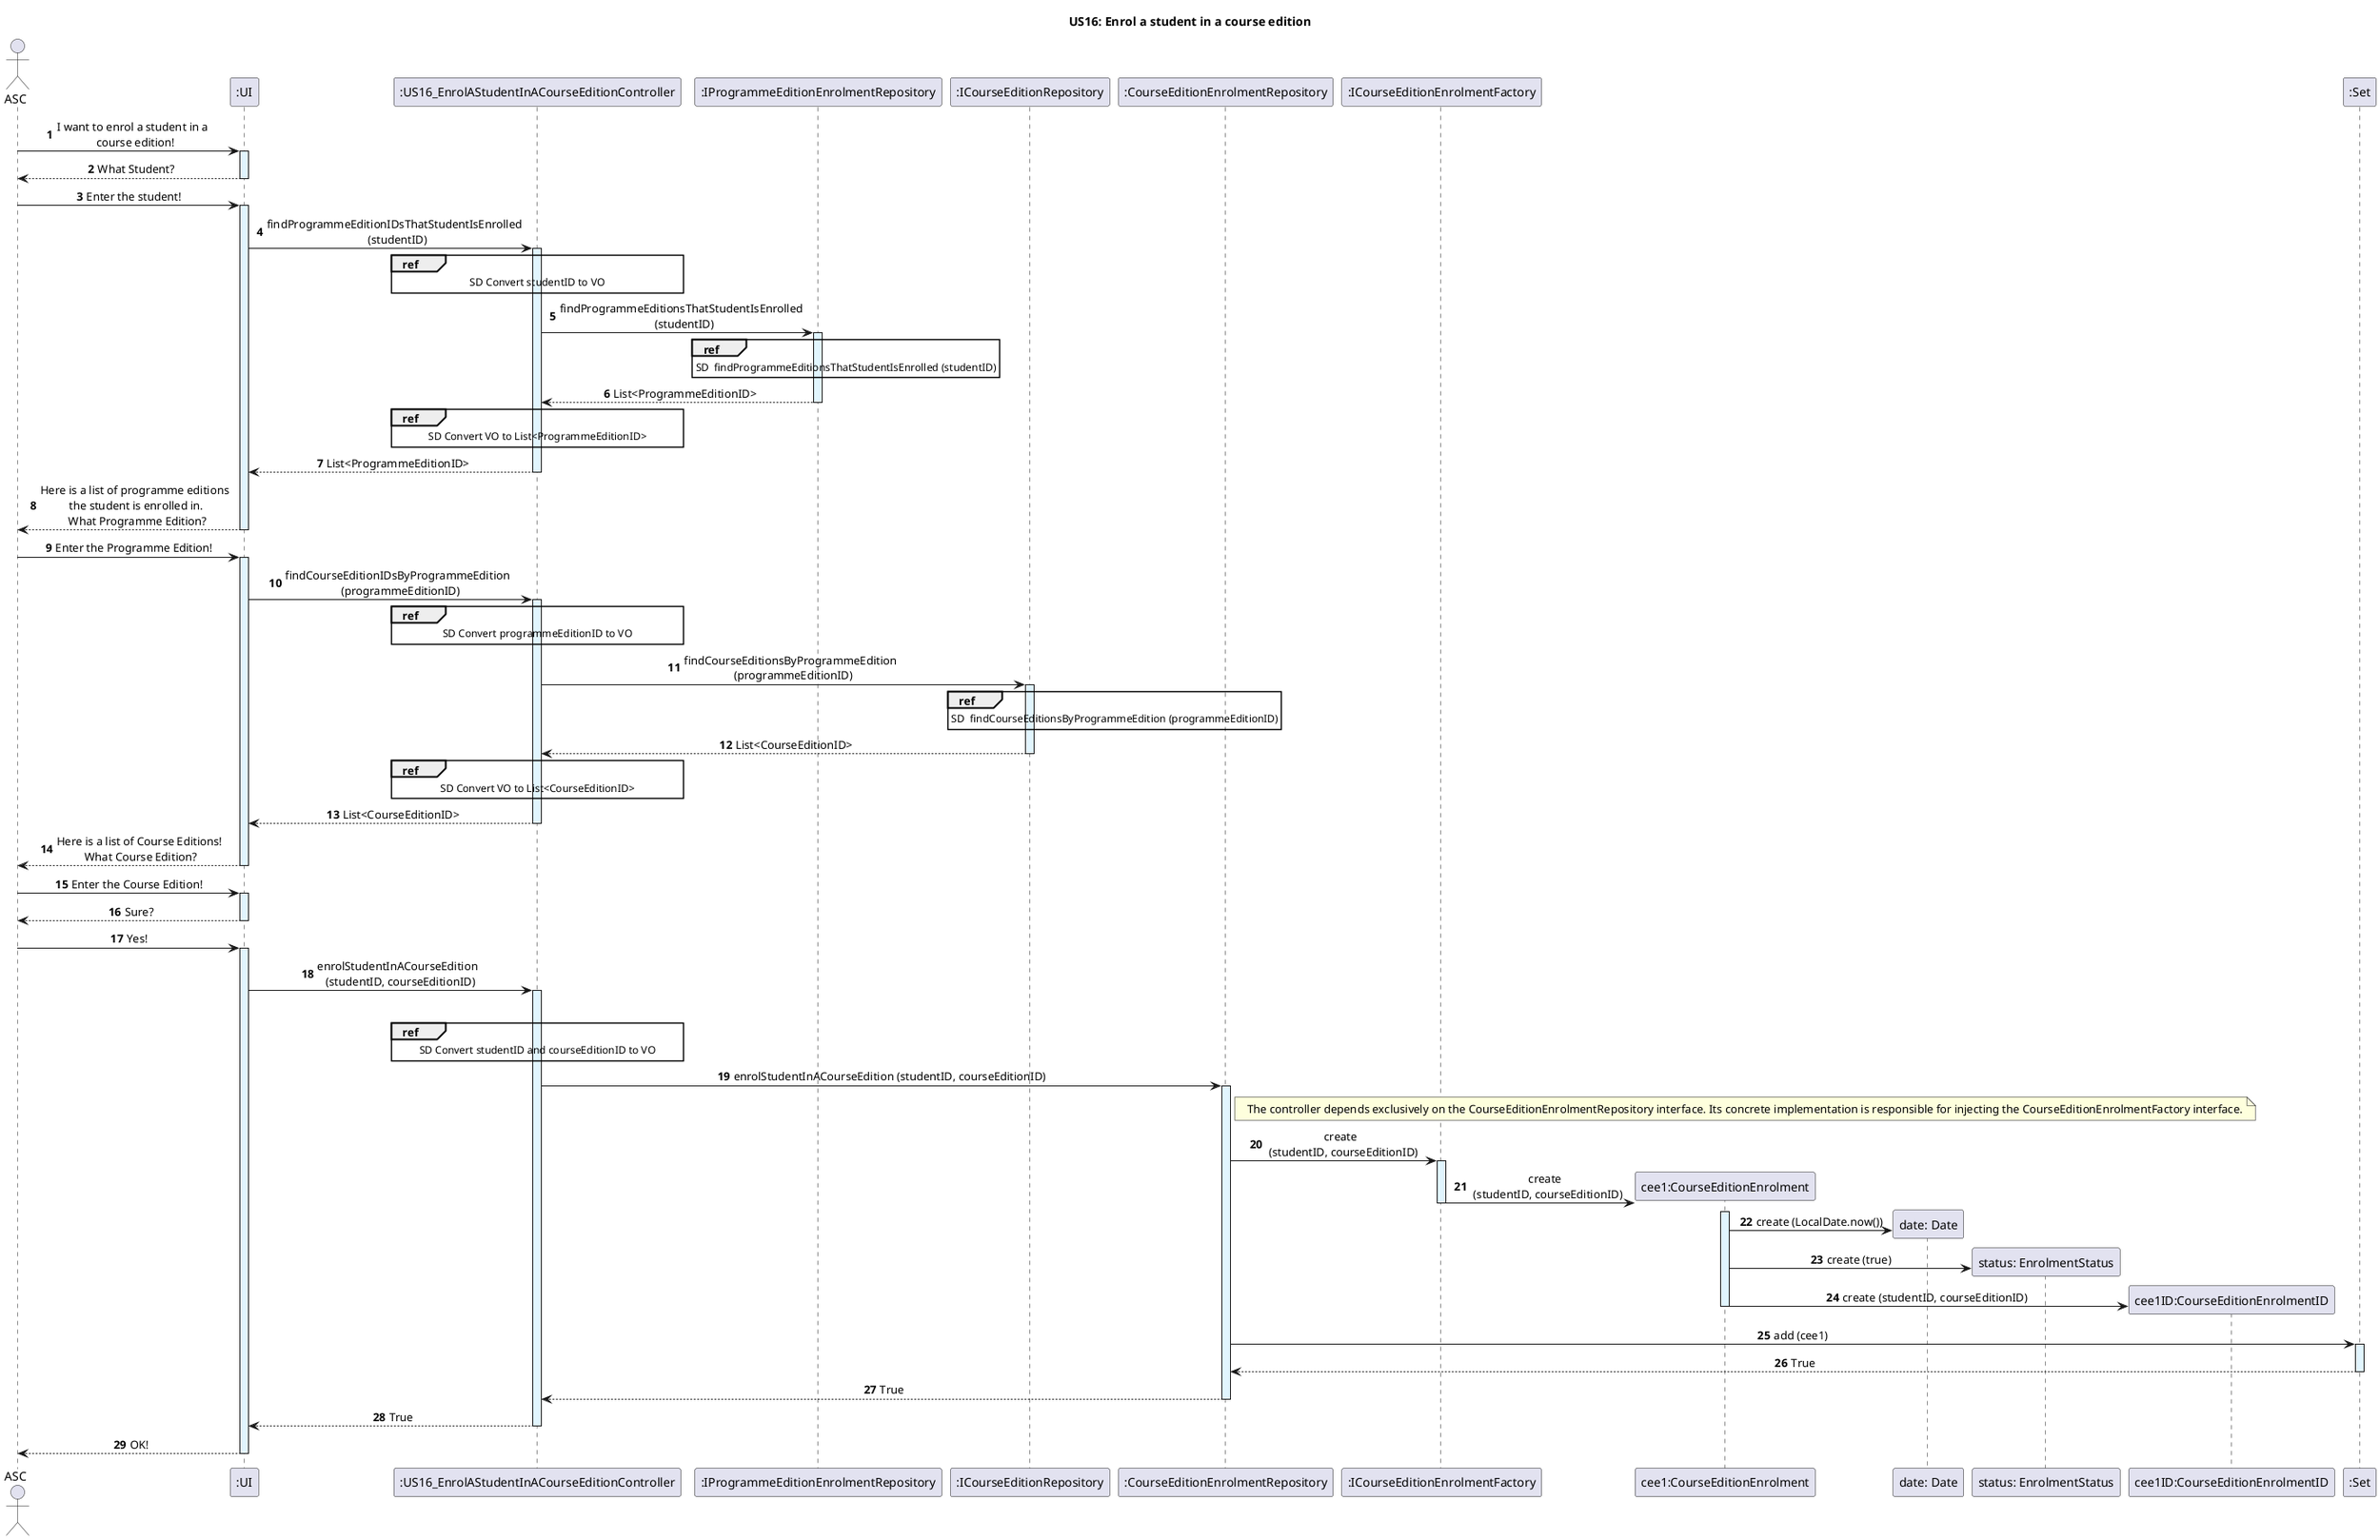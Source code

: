 @startuml
title US16: Enrol a student in a course edition
autonumber
skinparam {
  ActivityPadding 2
  ActivityMargin 2
  BoxPadding 2
}
skinparam defaultTextAlignment center

actor ASC
participant ":UI" as UI
ASC -> UI: I want to enrol a student in a \n course edition!
activate UI #E1F5FE
UI --> ASC: What Student?
deactivate UI

ASC -> UI: Enter the student!
activate UI #E1F5FE
participant ":US16_EnrolAStudentInACourseEditionController" as Controller
UI -> Controller: findProgrammeEditionIDsThatStudentIsEnrolled \n (studentID)
ref over Controller
    SD Convert studentID to VO
end ref
activate Controller #E1F5FE
participant ":IProgrammeEditionEnrolmentRepository" as ProgrammeEditionEnrolmentRepository
Controller -> ProgrammeEditionEnrolmentRepository: findProgrammeEditionsThatStudentIsEnrolled \n (studentID)
activate ProgrammeEditionEnrolmentRepository #E1F5FE
ref over ProgrammeEditionEnrolmentRepository
      SD  findProgrammeEditionsThatStudentIsEnrolled (studentID)
end ref
ProgrammeEditionEnrolmentRepository --> Controller: List<ProgrammeEditionID>
deactivate ProgrammeEditionEnrolmentRepository
ref over Controller
    SD Convert VO to List<ProgrammeEditionID>
end ref
Controller --> UI: List<ProgrammeEditionID>
deactivate Controller
UI --> ASC: Here is a list of programme editions \n the student is enrolled in. \n What Programme Edition?
deactivate UI

ASC -> UI:Enter the Programme Edition!
activate UI #E1F5FE
UI -> Controller: findCourseEditionIDsByProgrammeEdition \n (programmeEditionID)
ref over Controller
    SD Convert programmeEditionID to VO
end ref
activate Controller #E1F5FE
participant ":ICourseEditionRepository" as CourseEditionRepository
Controller -> CourseEditionRepository: findCourseEditionsByProgrammeEdition \n (programmeEditionID)
activate CourseEditionRepository #E1F5FE

ref over CourseEditionRepository
      SD  findCourseEditionsByProgrammeEdition (programmeEditionID)
end ref


CourseEditionRepository --> Controller: List<CourseEditionID>
deactivate CourseEditionRepository
ref over Controller
    SD Convert VO to List<CourseEditionID>
end ref
Controller --> UI: List<CourseEditionID>
deactivate Controller
UI --> ASC: Here is a list of Course Editions!\n What Course Edition?
deactivate UI

ASC -> UI: Enter the Course Edition!
activate UI #E1F5FE
UI --> ASC: Sure?
deactivate UI
ASC -> UI: Yes!
activate UI #E1F5FE

UI -> Controller: enrolStudentInACourseEdition \n (studentID, courseEditionID)
ref over Controller
    SD Convert studentID and courseEditionID to VO
end ref

activate Controller #E1F5FE
deactivate CourseEditionRepository
participant ":CourseEditionEnrolmentRepository" as CourseEditionEnrolmentRepository


Controller -> CourseEditionEnrolmentRepository: enrolStudentInACourseEdition (studentID, courseEditionID)
activate CourseEditionEnrolmentRepository #E1F5FE
participant ":ICourseEditionEnrolmentFactory" as CourseEditionEnrolmentFactoryInterface
note right CourseEditionEnrolmentRepository
        The controller depends exclusively on the CourseEditionEnrolmentRepository interface. Its concrete implementation is responsible for injecting the CourseEditionEnrolmentFactory interface.
end note
CourseEditionEnrolmentRepository -> CourseEditionEnrolmentFactoryInterface: create \n (studentID, courseEditionID)
activate CourseEditionEnrolmentFactoryInterface #E1F5FE
create "cee1:CourseEditionEnrolment"
CourseEditionEnrolmentFactoryInterface -> "cee1:CourseEditionEnrolment" : create \n (studentID, courseEditionID)
activate "cee1:CourseEditionEnrolment" #E1F5FE
create "date: Date"
deactivate CourseEditionEnrolmentFactoryInterface
"cee1:CourseEditionEnrolment" -> "date: Date" : create (LocalDate.now())
create "status: EnrolmentStatus"
"cee1:CourseEditionEnrolment" -> "status: EnrolmentStatus" : create (true)
create "cee1ID:CourseEditionEnrolmentID"
"cee1:CourseEditionEnrolment" -> "cee1ID:CourseEditionEnrolmentID": create (studentID, courseEditionID)
deactivate "cee1:CourseEditionEnrolment"
participant ":Set" as CourseEditionEnrolmentSet

CourseEditionEnrolmentRepository -> CourseEditionEnrolmentSet: add (cee1)
activate CourseEditionEnrolmentSet #E1F5FE
CourseEditionEnrolmentSet --> CourseEditionEnrolmentRepository: True
deactivate CourseEditionEnrolmentSet
CourseEditionEnrolmentRepository --> Controller: True
deactivate CourseEditionEnrolmentRepository
Controller --> UI: True
deactivate Controller
UI --> ASC: OK!
deactivate UI

@enduml
